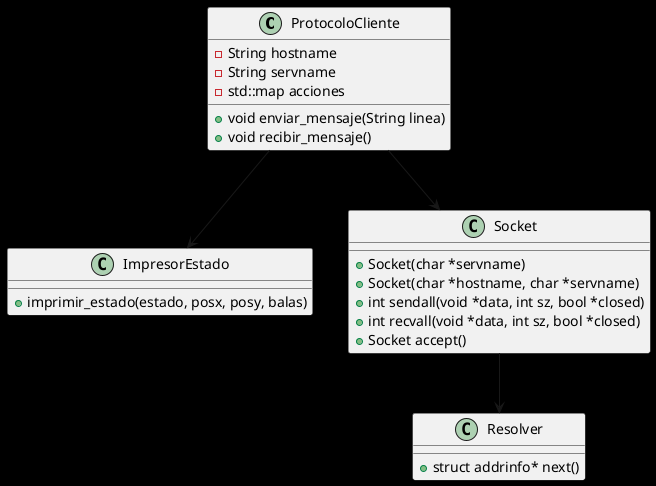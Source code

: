 @startuml
skinparam backgroundColor #000000
'https://plantuml.com/class-diagram
class ProtocoloCliente {
- String hostname
- String servname
- std::map acciones

+ void enviar_mensaje(String linea)
+ void recibir_mensaje()
}

class ImpresorEstado {
+ imprimir_estado(estado, posx, posy, balas)
}

class Socket {
+ Socket(char *servname)
+ Socket(char *hostname, char *servname)
+ int sendall(void *data, int sz, bool *closed)
+ int recvall(void *data, int sz, bool *closed)
+ Socket accept()
}

class Resolver {
+ struct addrinfo* next()
}

ProtocoloCliente --> Socket
ProtocoloCliente --> ImpresorEstado
Socket --> Resolver

@enduml